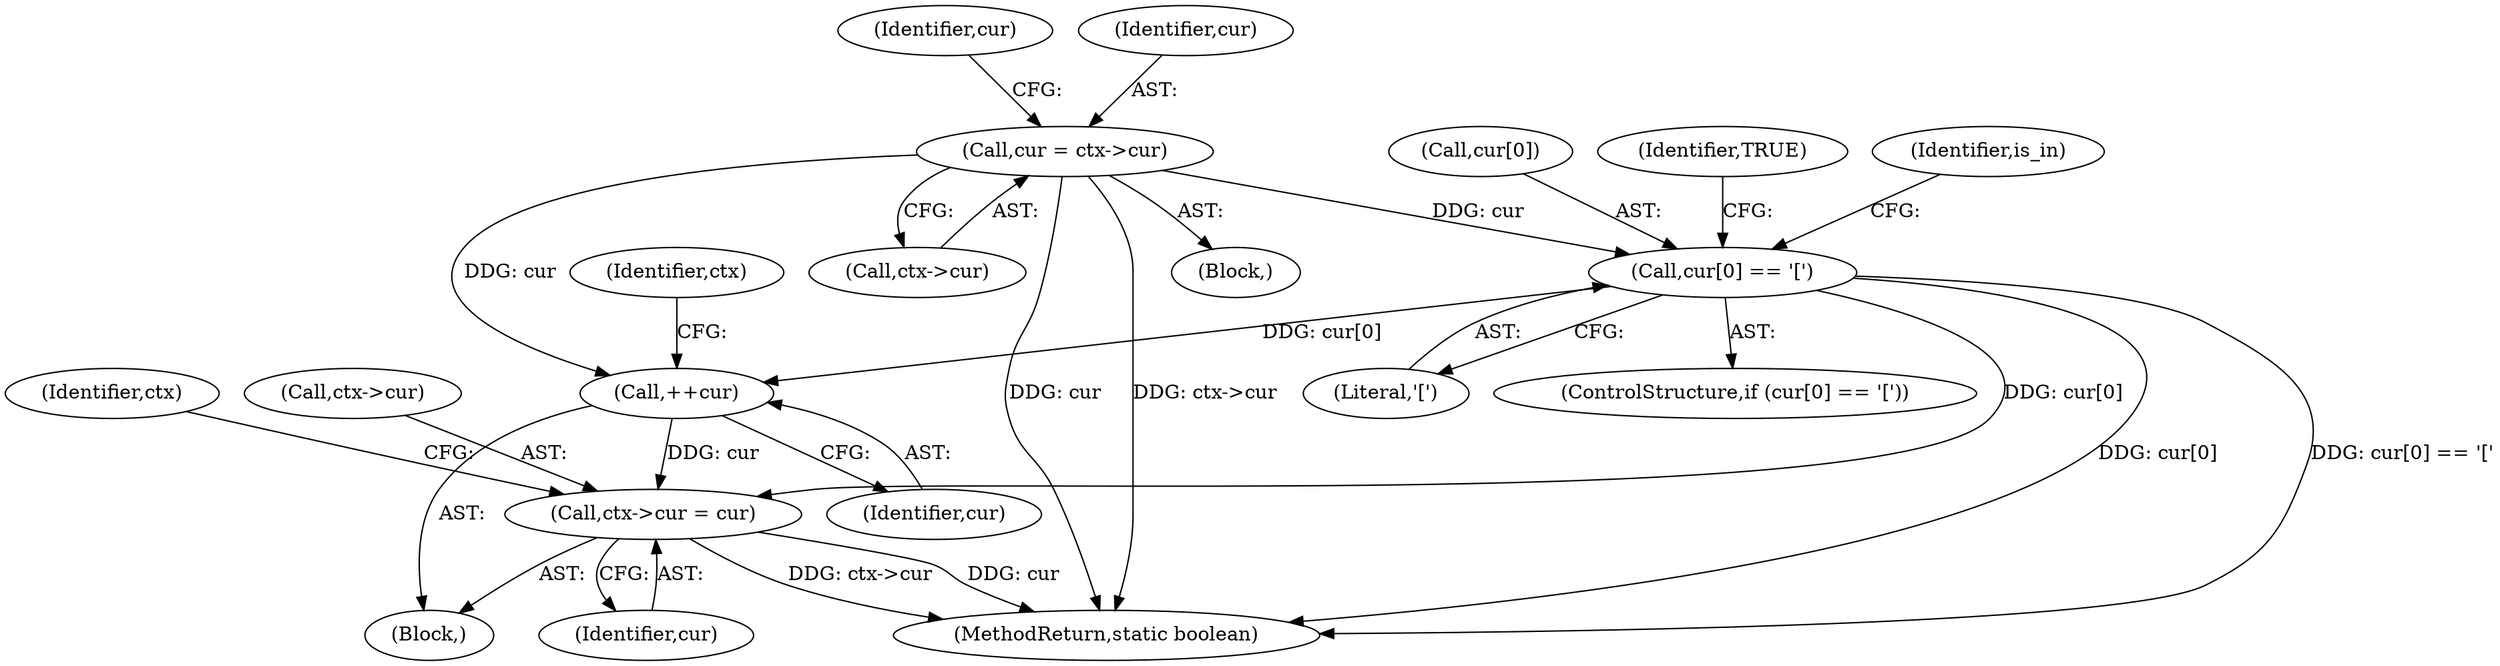 digraph "0_virglrenderer_e534b51ca3c3cd25f3990589932a9ed711c59b27@pointer" {
"1001363" [label="(Call,++cur)"];
"1001334" [label="(Call,cur = ctx->cur)"];
"1001343" [label="(Call,cur[0] == '[')"];
"1001365" [label="(Call,ctx->cur = cur)"];
"1001366" [label="(Call,ctx->cur)"];
"1001341" [label="(Identifier,cur)"];
"1001369" [label="(Identifier,cur)"];
"1001351" [label="(Identifier,is_in)"];
"1001373" [label="(Identifier,ctx)"];
"1001343" [label="(Call,cur[0] == '[')"];
"1001348" [label="(Block,)"];
"1001367" [label="(Identifier,ctx)"];
"1001347" [label="(Literal,'[')"];
"1001364" [label="(Identifier,cur)"];
"1004167" [label="(MethodReturn,static boolean)"];
"1001344" [label="(Call,cur[0])"];
"1001334" [label="(Call,cur = ctx->cur)"];
"1001365" [label="(Call,ctx->cur = cur)"];
"1001307" [label="(Block,)"];
"1001342" [label="(ControlStructure,if (cur[0] == '['))"];
"1001335" [label="(Identifier,cur)"];
"1001425" [label="(Identifier,TRUE)"];
"1001363" [label="(Call,++cur)"];
"1001336" [label="(Call,ctx->cur)"];
"1001363" -> "1001348"  [label="AST: "];
"1001363" -> "1001364"  [label="CFG: "];
"1001364" -> "1001363"  [label="AST: "];
"1001367" -> "1001363"  [label="CFG: "];
"1001334" -> "1001363"  [label="DDG: cur"];
"1001343" -> "1001363"  [label="DDG: cur[0]"];
"1001363" -> "1001365"  [label="DDG: cur"];
"1001334" -> "1001307"  [label="AST: "];
"1001334" -> "1001336"  [label="CFG: "];
"1001335" -> "1001334"  [label="AST: "];
"1001336" -> "1001334"  [label="AST: "];
"1001341" -> "1001334"  [label="CFG: "];
"1001334" -> "1004167"  [label="DDG: cur"];
"1001334" -> "1004167"  [label="DDG: ctx->cur"];
"1001334" -> "1001343"  [label="DDG: cur"];
"1001343" -> "1001342"  [label="AST: "];
"1001343" -> "1001347"  [label="CFG: "];
"1001344" -> "1001343"  [label="AST: "];
"1001347" -> "1001343"  [label="AST: "];
"1001351" -> "1001343"  [label="CFG: "];
"1001425" -> "1001343"  [label="CFG: "];
"1001343" -> "1004167"  [label="DDG: cur[0] == '['"];
"1001343" -> "1004167"  [label="DDG: cur[0]"];
"1001343" -> "1001365"  [label="DDG: cur[0]"];
"1001365" -> "1001348"  [label="AST: "];
"1001365" -> "1001369"  [label="CFG: "];
"1001366" -> "1001365"  [label="AST: "];
"1001369" -> "1001365"  [label="AST: "];
"1001373" -> "1001365"  [label="CFG: "];
"1001365" -> "1004167"  [label="DDG: ctx->cur"];
"1001365" -> "1004167"  [label="DDG: cur"];
}
